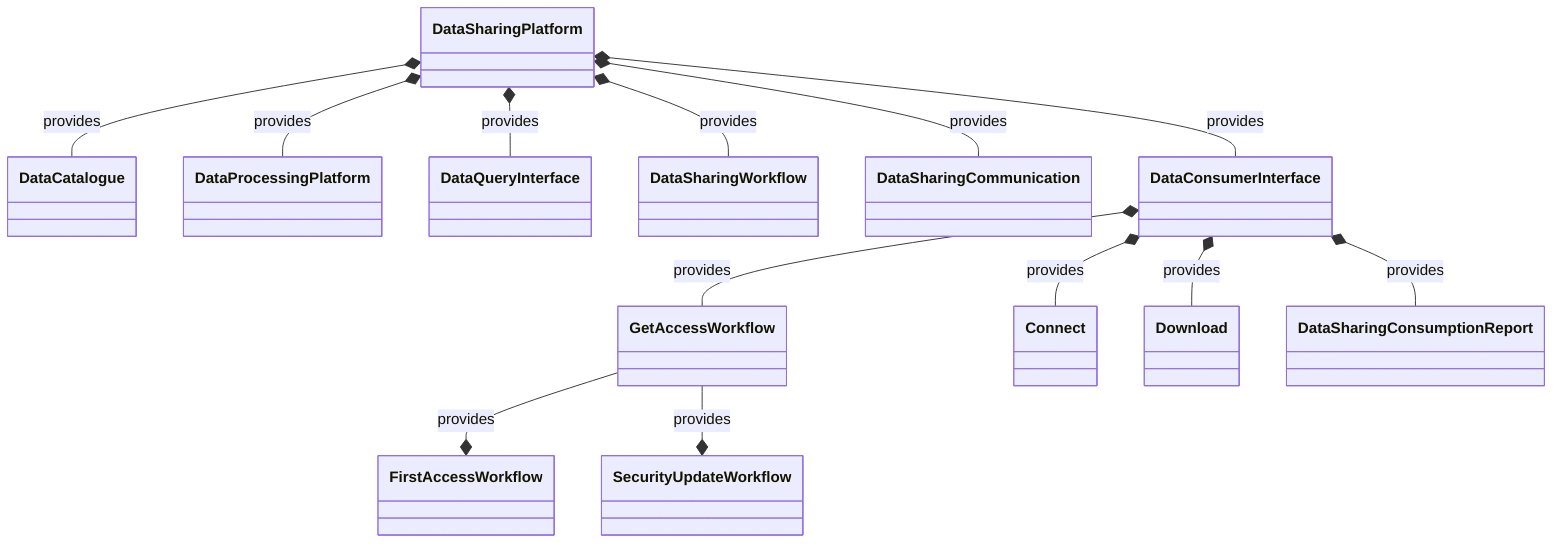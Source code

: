 classDiagram
DataSharingPlatform *-- DataCatalogue: provides
DataSharingPlatform *-- DataProcessingPlatform: provides
DataSharingPlatform *-- DataQueryInterface: provides
DataSharingPlatform *-- DataSharingWorkflow: provides
DataSharingPlatform *-- DataSharingCommunication: provides
DataSharingPlatform *-- DataConsumerInterface: provides
DataConsumerInterface *-- GetAccessWorkflow: provides
DataConsumerInterface *-- Connect: provides
DataConsumerInterface *-- Download: provides
DataConsumerInterface *-- DataSharingConsumptionReport: provides
GetAccessWorkflow --* FirstAccessWorkflow: provides
GetAccessWorkflow --* SecurityUpdateWorkflow: provides 
class GetAccessWorkflow
class SecurityUpdateWorkflow
class FirstAccessWorkflow
class DataSharingConsumptionReport
class DataSharingCommunication
class Download
class Connect
class DataCatalogue
class DataProcessingPlatform
class DataQueryInterface
class DataConsumerInterface
class DataSharingPlatform